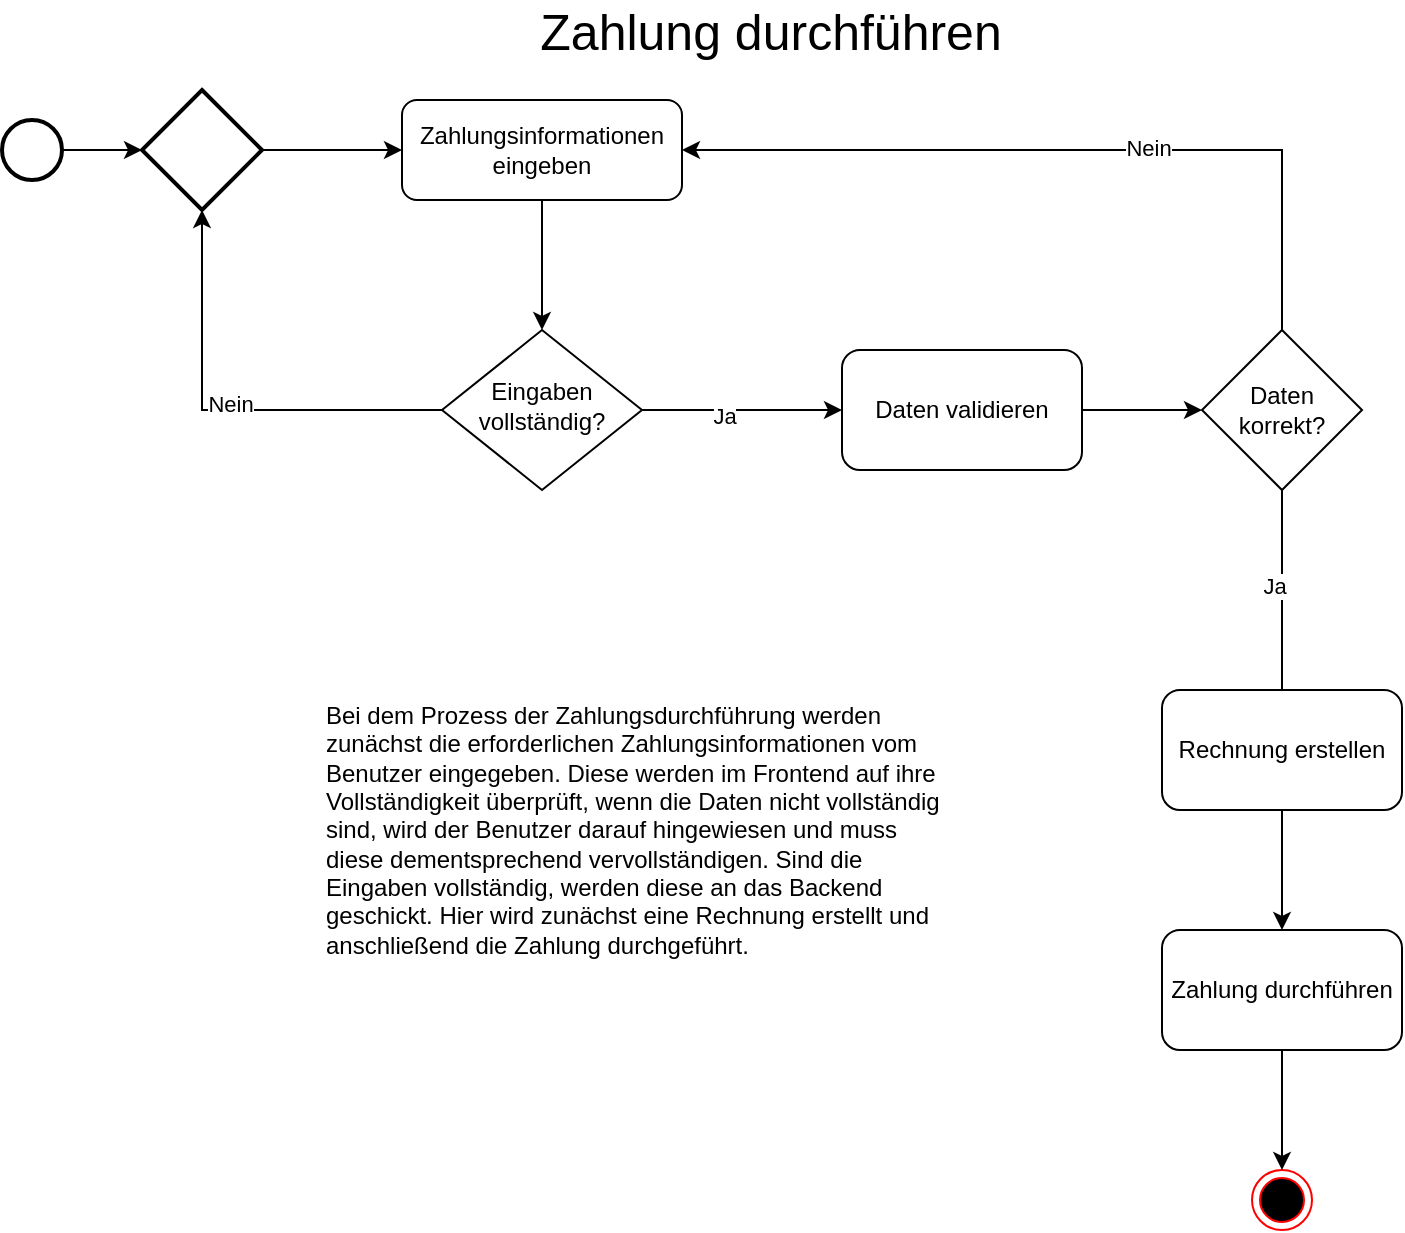 <mxfile version="14.7.6" type="device"><diagram id="C5RBs43oDa-KdzZeNtuy" name="Page-1"><mxGraphModel dx="1422" dy="832" grid="1" gridSize="10" guides="1" tooltips="1" connect="1" arrows="1" fold="1" page="1" pageScale="1" pageWidth="827" pageHeight="1169" math="0" shadow="0"><root><mxCell id="WIyWlLk6GJQsqaUBKTNV-0"/><mxCell id="WIyWlLk6GJQsqaUBKTNV-1" parent="WIyWlLk6GJQsqaUBKTNV-0"/><mxCell id="Ci439UhieWhonHwvYO62-9" style="edgeStyle=orthogonalEdgeStyle;rounded=0;orthogonalLoop=1;jettySize=auto;html=1;entryX=0.5;entryY=0;entryDx=0;entryDy=0;" parent="WIyWlLk6GJQsqaUBKTNV-1" source="WIyWlLk6GJQsqaUBKTNV-3" target="WIyWlLk6GJQsqaUBKTNV-6" edge="1"><mxGeometry relative="1" as="geometry"/></mxCell><mxCell id="WIyWlLk6GJQsqaUBKTNV-3" value="Zahlungsinformationen eingeben" style="rounded=1;whiteSpace=wrap;html=1;fontSize=12;glass=0;strokeWidth=1;shadow=0;" parent="WIyWlLk6GJQsqaUBKTNV-1" vertex="1"><mxGeometry x="230" y="75" width="140" height="50" as="geometry"/></mxCell><mxCell id="Ci439UhieWhonHwvYO62-5" style="edgeStyle=orthogonalEdgeStyle;rounded=0;orthogonalLoop=1;jettySize=auto;html=1;entryX=0.5;entryY=1;entryDx=0;entryDy=0;entryPerimeter=0;" parent="WIyWlLk6GJQsqaUBKTNV-1" source="WIyWlLk6GJQsqaUBKTNV-6" target="Ci439UhieWhonHwvYO62-2" edge="1"><mxGeometry relative="1" as="geometry"/></mxCell><mxCell id="Ci439UhieWhonHwvYO62-6" value="Nein" style="edgeLabel;html=1;align=center;verticalAlign=middle;resizable=0;points=[];" parent="Ci439UhieWhonHwvYO62-5" vertex="1" connectable="0"><mxGeometry x="-0.036" y="-3" relative="1" as="geometry"><mxPoint as="offset"/></mxGeometry></mxCell><mxCell id="Ci439UhieWhonHwvYO62-7" style="edgeStyle=orthogonalEdgeStyle;rounded=0;orthogonalLoop=1;jettySize=auto;html=1;exitX=1;exitY=0.5;exitDx=0;exitDy=0;entryX=0;entryY=0.5;entryDx=0;entryDy=0;" parent="WIyWlLk6GJQsqaUBKTNV-1" source="WIyWlLk6GJQsqaUBKTNV-6" target="Ci439UhieWhonHwvYO62-10" edge="1"><mxGeometry relative="1" as="geometry"><mxPoint x="300" y="360" as="targetPoint"/></mxGeometry></mxCell><mxCell id="Ci439UhieWhonHwvYO62-8" value="Ja" style="edgeLabel;html=1;align=center;verticalAlign=middle;resizable=0;points=[];" parent="Ci439UhieWhonHwvYO62-7" vertex="1" connectable="0"><mxGeometry x="-0.183" y="-3" relative="1" as="geometry"><mxPoint as="offset"/></mxGeometry></mxCell><mxCell id="WIyWlLk6GJQsqaUBKTNV-6" value="Eingaben vollständig?" style="rhombus;whiteSpace=wrap;html=1;shadow=0;fontFamily=Helvetica;fontSize=12;align=center;strokeWidth=1;spacing=6;spacingTop=-4;" parent="WIyWlLk6GJQsqaUBKTNV-1" vertex="1"><mxGeometry x="250" y="190" width="100" height="80" as="geometry"/></mxCell><mxCell id="Ci439UhieWhonHwvYO62-3" style="edgeStyle=orthogonalEdgeStyle;rounded=0;orthogonalLoop=1;jettySize=auto;html=1;entryX=0;entryY=0.5;entryDx=0;entryDy=0;entryPerimeter=0;" parent="WIyWlLk6GJQsqaUBKTNV-1" source="Ci439UhieWhonHwvYO62-0" target="Ci439UhieWhonHwvYO62-2" edge="1"><mxGeometry relative="1" as="geometry"/></mxCell><mxCell id="Ci439UhieWhonHwvYO62-0" value="" style="strokeWidth=2;html=1;shape=mxgraph.flowchart.start_2;whiteSpace=wrap;" parent="WIyWlLk6GJQsqaUBKTNV-1" vertex="1"><mxGeometry x="30" y="85" width="30" height="30" as="geometry"/></mxCell><mxCell id="Ci439UhieWhonHwvYO62-4" style="edgeStyle=orthogonalEdgeStyle;rounded=0;orthogonalLoop=1;jettySize=auto;html=1;entryX=0;entryY=0.5;entryDx=0;entryDy=0;" parent="WIyWlLk6GJQsqaUBKTNV-1" source="Ci439UhieWhonHwvYO62-2" target="WIyWlLk6GJQsqaUBKTNV-3" edge="1"><mxGeometry relative="1" as="geometry"/></mxCell><mxCell id="Ci439UhieWhonHwvYO62-2" value="" style="strokeWidth=2;html=1;shape=mxgraph.flowchart.decision;whiteSpace=wrap;" parent="WIyWlLk6GJQsqaUBKTNV-1" vertex="1"><mxGeometry x="100" y="70" width="60" height="60" as="geometry"/></mxCell><mxCell id="Ci439UhieWhonHwvYO62-12" style="edgeStyle=orthogonalEdgeStyle;rounded=0;orthogonalLoop=1;jettySize=auto;html=1;entryX=0;entryY=0.5;entryDx=0;entryDy=0;" parent="WIyWlLk6GJQsqaUBKTNV-1" source="Ci439UhieWhonHwvYO62-10" target="Ci439UhieWhonHwvYO62-11" edge="1"><mxGeometry relative="1" as="geometry"/></mxCell><mxCell id="Ci439UhieWhonHwvYO62-10" value="Daten validieren" style="rounded=1;whiteSpace=wrap;html=1;" parent="WIyWlLk6GJQsqaUBKTNV-1" vertex="1"><mxGeometry x="450" y="200" width="120" height="60" as="geometry"/></mxCell><mxCell id="Ci439UhieWhonHwvYO62-13" style="edgeStyle=orthogonalEdgeStyle;rounded=0;orthogonalLoop=1;jettySize=auto;html=1;entryX=1;entryY=0.5;entryDx=0;entryDy=0;" parent="WIyWlLk6GJQsqaUBKTNV-1" source="Ci439UhieWhonHwvYO62-11" target="WIyWlLk6GJQsqaUBKTNV-3" edge="1"><mxGeometry relative="1" as="geometry"><Array as="points"><mxPoint x="670" y="100"/></Array></mxGeometry></mxCell><mxCell id="Ci439UhieWhonHwvYO62-14" value="Nein" style="edgeLabel;html=1;align=center;verticalAlign=middle;resizable=0;points=[];" parent="Ci439UhieWhonHwvYO62-13" vertex="1" connectable="0"><mxGeometry x="-0.195" y="-1" relative="1" as="geometry"><mxPoint as="offset"/></mxGeometry></mxCell><mxCell id="Ci439UhieWhonHwvYO62-15" style="edgeStyle=orthogonalEdgeStyle;rounded=0;orthogonalLoop=1;jettySize=auto;html=1;" parent="WIyWlLk6GJQsqaUBKTNV-1" source="Ci439UhieWhonHwvYO62-11" edge="1"><mxGeometry relative="1" as="geometry"><mxPoint x="670" y="410" as="targetPoint"/></mxGeometry></mxCell><mxCell id="Ci439UhieWhonHwvYO62-16" value="Ja" style="edgeLabel;html=1;align=center;verticalAlign=middle;resizable=0;points=[];" parent="Ci439UhieWhonHwvYO62-15" vertex="1" connectable="0"><mxGeometry x="-0.314" y="-4" relative="1" as="geometry"><mxPoint as="offset"/></mxGeometry></mxCell><mxCell id="Ci439UhieWhonHwvYO62-11" value="Daten&lt;br&gt;korrekt?" style="rhombus;whiteSpace=wrap;html=1;" parent="WIyWlLk6GJQsqaUBKTNV-1" vertex="1"><mxGeometry x="630" y="190" width="80" height="80" as="geometry"/></mxCell><mxCell id="sUFG7Ica69f9fzS6kjBB-1" style="edgeStyle=orthogonalEdgeStyle;rounded=0;orthogonalLoop=1;jettySize=auto;html=1;entryX=0.5;entryY=0;entryDx=0;entryDy=0;" parent="WIyWlLk6GJQsqaUBKTNV-1" source="Ci439UhieWhonHwvYO62-19" target="sUFG7Ica69f9fzS6kjBB-0" edge="1"><mxGeometry relative="1" as="geometry"/></mxCell><mxCell id="Ci439UhieWhonHwvYO62-19" value="Rechnung erstellen" style="rounded=1;whiteSpace=wrap;html=1;" parent="WIyWlLk6GJQsqaUBKTNV-1" vertex="1"><mxGeometry x="610" y="370" width="120" height="60" as="geometry"/></mxCell><mxCell id="Ci439UhieWhonHwvYO62-20" value="" style="ellipse;html=1;shape=endState;fillColor=#000000;strokeColor=#ff0000;" parent="WIyWlLk6GJQsqaUBKTNV-1" vertex="1"><mxGeometry x="655" y="610" width="30" height="30" as="geometry"/></mxCell><mxCell id="Ci439UhieWhonHwvYO62-22" value="&lt;font style=&quot;font-size: 25px&quot;&gt;Zahlung durchführen&lt;/font&gt;" style="text;html=1;align=center;verticalAlign=middle;resizable=0;points=[];autosize=1;strokeColor=none;" parent="WIyWlLk6GJQsqaUBKTNV-1" vertex="1"><mxGeometry x="289" y="30" width="250" height="20" as="geometry"/></mxCell><mxCell id="sUFG7Ica69f9fzS6kjBB-2" style="edgeStyle=orthogonalEdgeStyle;rounded=0;orthogonalLoop=1;jettySize=auto;html=1;entryX=0.5;entryY=0;entryDx=0;entryDy=0;" parent="WIyWlLk6GJQsqaUBKTNV-1" source="sUFG7Ica69f9fzS6kjBB-0" target="Ci439UhieWhonHwvYO62-20" edge="1"><mxGeometry relative="1" as="geometry"/></mxCell><mxCell id="sUFG7Ica69f9fzS6kjBB-0" value="Zahlung durchführen" style="rounded=1;whiteSpace=wrap;html=1;" parent="WIyWlLk6GJQsqaUBKTNV-1" vertex="1"><mxGeometry x="610" y="490" width="120" height="60" as="geometry"/></mxCell><mxCell id="8bgywVYM0afK-gMPZ1RR-0" value="Bei dem Prozess der Zahlungsdurchführung werden zunächst die erforderlichen Zahlungsinformationen vom Benutzer eingegeben. Diese werden im Frontend auf ihre Vollständigkeit überprüft, wenn die Daten nicht vollständig sind, wird der Benutzer darauf hingewiesen und muss diese dementsprechend vervollständigen. Sind die Eingaben vollständig, werden diese an das Backend geschickt. Hier wird zunächst eine Rechnung erstellt und anschließend die Zahlung durchgeführt." style="text;html=1;strokeColor=none;fillColor=none;align=left;verticalAlign=middle;whiteSpace=wrap;rounded=0;" vertex="1" parent="WIyWlLk6GJQsqaUBKTNV-1"><mxGeometry x="190" y="290" width="310" height="300" as="geometry"/></mxCell></root></mxGraphModel></diagram></mxfile>